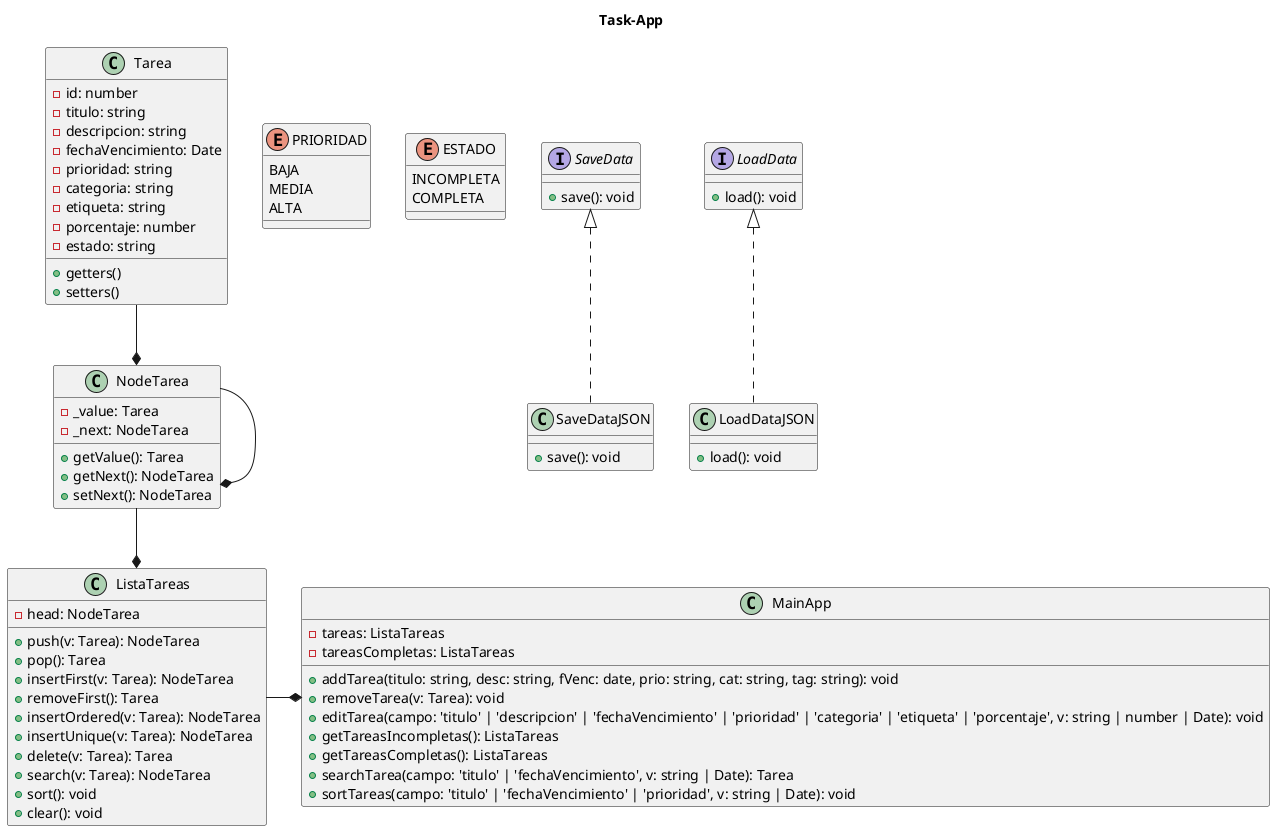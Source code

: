 @startuml TPTaskDiagrama

title Task-App

class Tarea {
    - id: number
    - titulo: string
    - descripcion: string
    - fechaVencimiento: Date
    - prioridad: string
    - categoria: string
    - etiqueta: string
    - porcentaje: number
    - estado: string

    + getters()
    + setters()
}

enum PRIORIDAD {
    BAJA
    MEDIA
    ALTA 
}

enum ESTADO {
    INCOMPLETA
    COMPLETA
}

class NodeTarea {
    - _value: Tarea
    - _next: NodeTarea

    + getValue(): Tarea 
    + getNext(): NodeTarea
    + setNext(): NodeTarea
}

class ListaTareas {
    - head: NodeTarea

    + push(v: Tarea): NodeTarea
    + pop(): Tarea
    + insertFirst(v: Tarea): NodeTarea
    + removeFirst(): Tarea
    + insertOrdered(v: Tarea): NodeTarea
    + insertUnique(v: Tarea): NodeTarea
    + delete(v: Tarea): Tarea
    + search(v: Tarea): NodeTarea
    + sort(): void 
    + clear(): void

}

class MainApp {
    - tareas: ListaTareas
    - tareasCompletas: ListaTareas

    + addTarea(titulo: string, desc: string, fVenc: date, prio: string, cat: string, tag: string): void
    + removeTarea(v: Tarea): void
    + editTarea(campo: 'titulo' | 'descripcion' | 'fechaVencimiento' | 'prioridad' | 'categoria' | 'etiqueta' | 'porcentaje', v: string | number | Date): void
    + getTareasIncompletas(): ListaTareas
    + getTareasCompletas(): ListaTareas
    + searchTarea(campo: 'titulo' | 'fechaVencimiento', v: string | Date): Tarea
    + sortTareas(campo: 'titulo' | 'fechaVencimiento' | 'prioridad', v: string | Date): void
}

interface SaveData {
    + save(): void
}

class SaveDataJSON implements SaveData {
    + save(): void
}

interface LoadData {
    + load(): void
}

class LoadDataJSON implements LoadData {
    + load(): void
}

Tarea --* NodeTarea
NodeTarea --* ListaTareas
NodeTarea --* NodeTarea
ListaTareas -r-* MainApp

@enduml